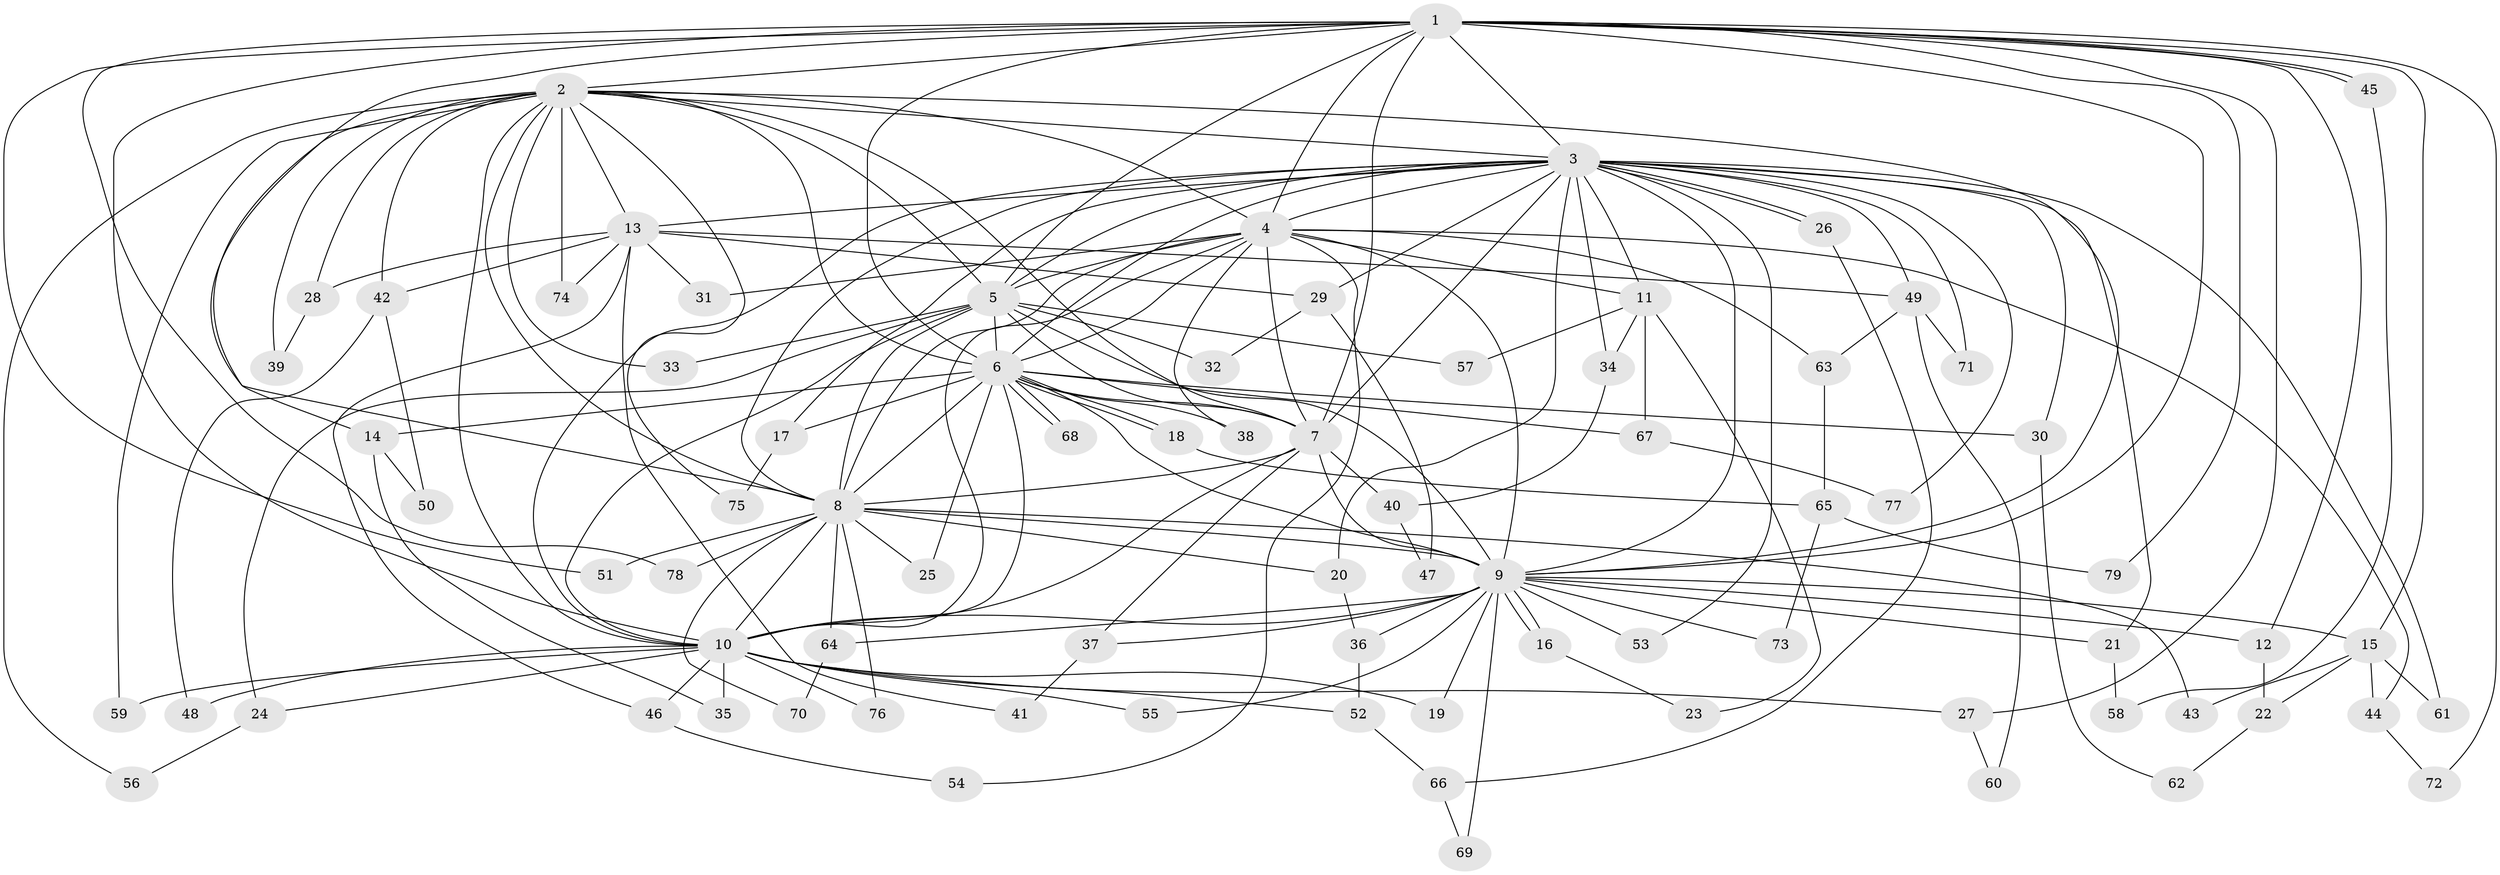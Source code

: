 // Generated by graph-tools (version 1.1) at 2025/34/03/09/25 02:34:54]
// undirected, 79 vertices, 183 edges
graph export_dot {
graph [start="1"]
  node [color=gray90,style=filled];
  1;
  2;
  3;
  4;
  5;
  6;
  7;
  8;
  9;
  10;
  11;
  12;
  13;
  14;
  15;
  16;
  17;
  18;
  19;
  20;
  21;
  22;
  23;
  24;
  25;
  26;
  27;
  28;
  29;
  30;
  31;
  32;
  33;
  34;
  35;
  36;
  37;
  38;
  39;
  40;
  41;
  42;
  43;
  44;
  45;
  46;
  47;
  48;
  49;
  50;
  51;
  52;
  53;
  54;
  55;
  56;
  57;
  58;
  59;
  60;
  61;
  62;
  63;
  64;
  65;
  66;
  67;
  68;
  69;
  70;
  71;
  72;
  73;
  74;
  75;
  76;
  77;
  78;
  79;
  1 -- 2;
  1 -- 3;
  1 -- 4;
  1 -- 5;
  1 -- 6;
  1 -- 7;
  1 -- 8;
  1 -- 9;
  1 -- 10;
  1 -- 12;
  1 -- 15;
  1 -- 27;
  1 -- 45;
  1 -- 45;
  1 -- 51;
  1 -- 72;
  1 -- 78;
  1 -- 79;
  2 -- 3;
  2 -- 4;
  2 -- 5;
  2 -- 6;
  2 -- 7;
  2 -- 8;
  2 -- 9;
  2 -- 10;
  2 -- 13;
  2 -- 14;
  2 -- 28;
  2 -- 33;
  2 -- 39;
  2 -- 42;
  2 -- 56;
  2 -- 59;
  2 -- 74;
  2 -- 75;
  3 -- 4;
  3 -- 5;
  3 -- 6;
  3 -- 7;
  3 -- 8;
  3 -- 9;
  3 -- 10;
  3 -- 11;
  3 -- 13;
  3 -- 17;
  3 -- 20;
  3 -- 21;
  3 -- 26;
  3 -- 26;
  3 -- 29;
  3 -- 30;
  3 -- 34;
  3 -- 49;
  3 -- 53;
  3 -- 61;
  3 -- 71;
  3 -- 77;
  4 -- 5;
  4 -- 6;
  4 -- 7;
  4 -- 8;
  4 -- 9;
  4 -- 10;
  4 -- 11;
  4 -- 31;
  4 -- 38;
  4 -- 44;
  4 -- 54;
  4 -- 63;
  5 -- 6;
  5 -- 7;
  5 -- 8;
  5 -- 9;
  5 -- 10;
  5 -- 24;
  5 -- 32;
  5 -- 33;
  5 -- 57;
  6 -- 7;
  6 -- 8;
  6 -- 9;
  6 -- 10;
  6 -- 14;
  6 -- 17;
  6 -- 18;
  6 -- 18;
  6 -- 25;
  6 -- 30;
  6 -- 38;
  6 -- 67;
  6 -- 68;
  6 -- 68;
  7 -- 8;
  7 -- 9;
  7 -- 10;
  7 -- 37;
  7 -- 40;
  8 -- 9;
  8 -- 10;
  8 -- 20;
  8 -- 25;
  8 -- 43;
  8 -- 51;
  8 -- 64;
  8 -- 70;
  8 -- 76;
  8 -- 78;
  9 -- 10;
  9 -- 12;
  9 -- 15;
  9 -- 16;
  9 -- 16;
  9 -- 19;
  9 -- 21;
  9 -- 36;
  9 -- 37;
  9 -- 53;
  9 -- 55;
  9 -- 64;
  9 -- 69;
  9 -- 73;
  10 -- 19;
  10 -- 24;
  10 -- 27;
  10 -- 35;
  10 -- 46;
  10 -- 48;
  10 -- 52;
  10 -- 55;
  10 -- 59;
  10 -- 76;
  11 -- 23;
  11 -- 34;
  11 -- 57;
  11 -- 67;
  12 -- 22;
  13 -- 28;
  13 -- 29;
  13 -- 31;
  13 -- 41;
  13 -- 42;
  13 -- 46;
  13 -- 49;
  13 -- 74;
  14 -- 35;
  14 -- 50;
  15 -- 22;
  15 -- 43;
  15 -- 44;
  15 -- 61;
  16 -- 23;
  17 -- 75;
  18 -- 65;
  20 -- 36;
  21 -- 58;
  22 -- 62;
  24 -- 56;
  26 -- 66;
  27 -- 60;
  28 -- 39;
  29 -- 32;
  29 -- 47;
  30 -- 62;
  34 -- 40;
  36 -- 52;
  37 -- 41;
  40 -- 47;
  42 -- 48;
  42 -- 50;
  44 -- 72;
  45 -- 58;
  46 -- 54;
  49 -- 60;
  49 -- 63;
  49 -- 71;
  52 -- 66;
  63 -- 65;
  64 -- 70;
  65 -- 73;
  65 -- 79;
  66 -- 69;
  67 -- 77;
}
